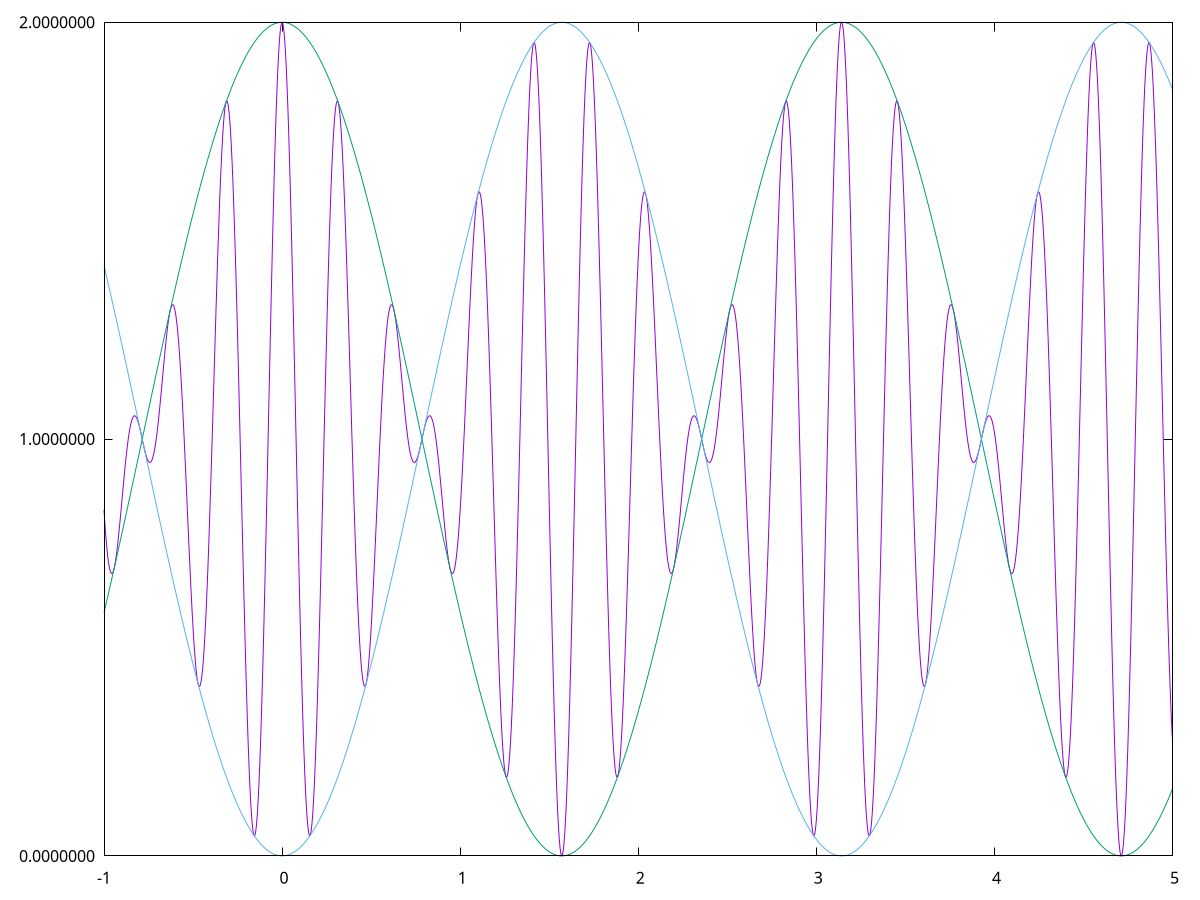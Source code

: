 set ytics 0,1,2
set xrange [-1:5]
set sample 2000
plot (1+cos(2*x)*cos(20*x)) notitle,1+cos(2*x) notitle,1-cos(2*x) notitle

set term postscript eps
set output "sodium.eps"
replot
